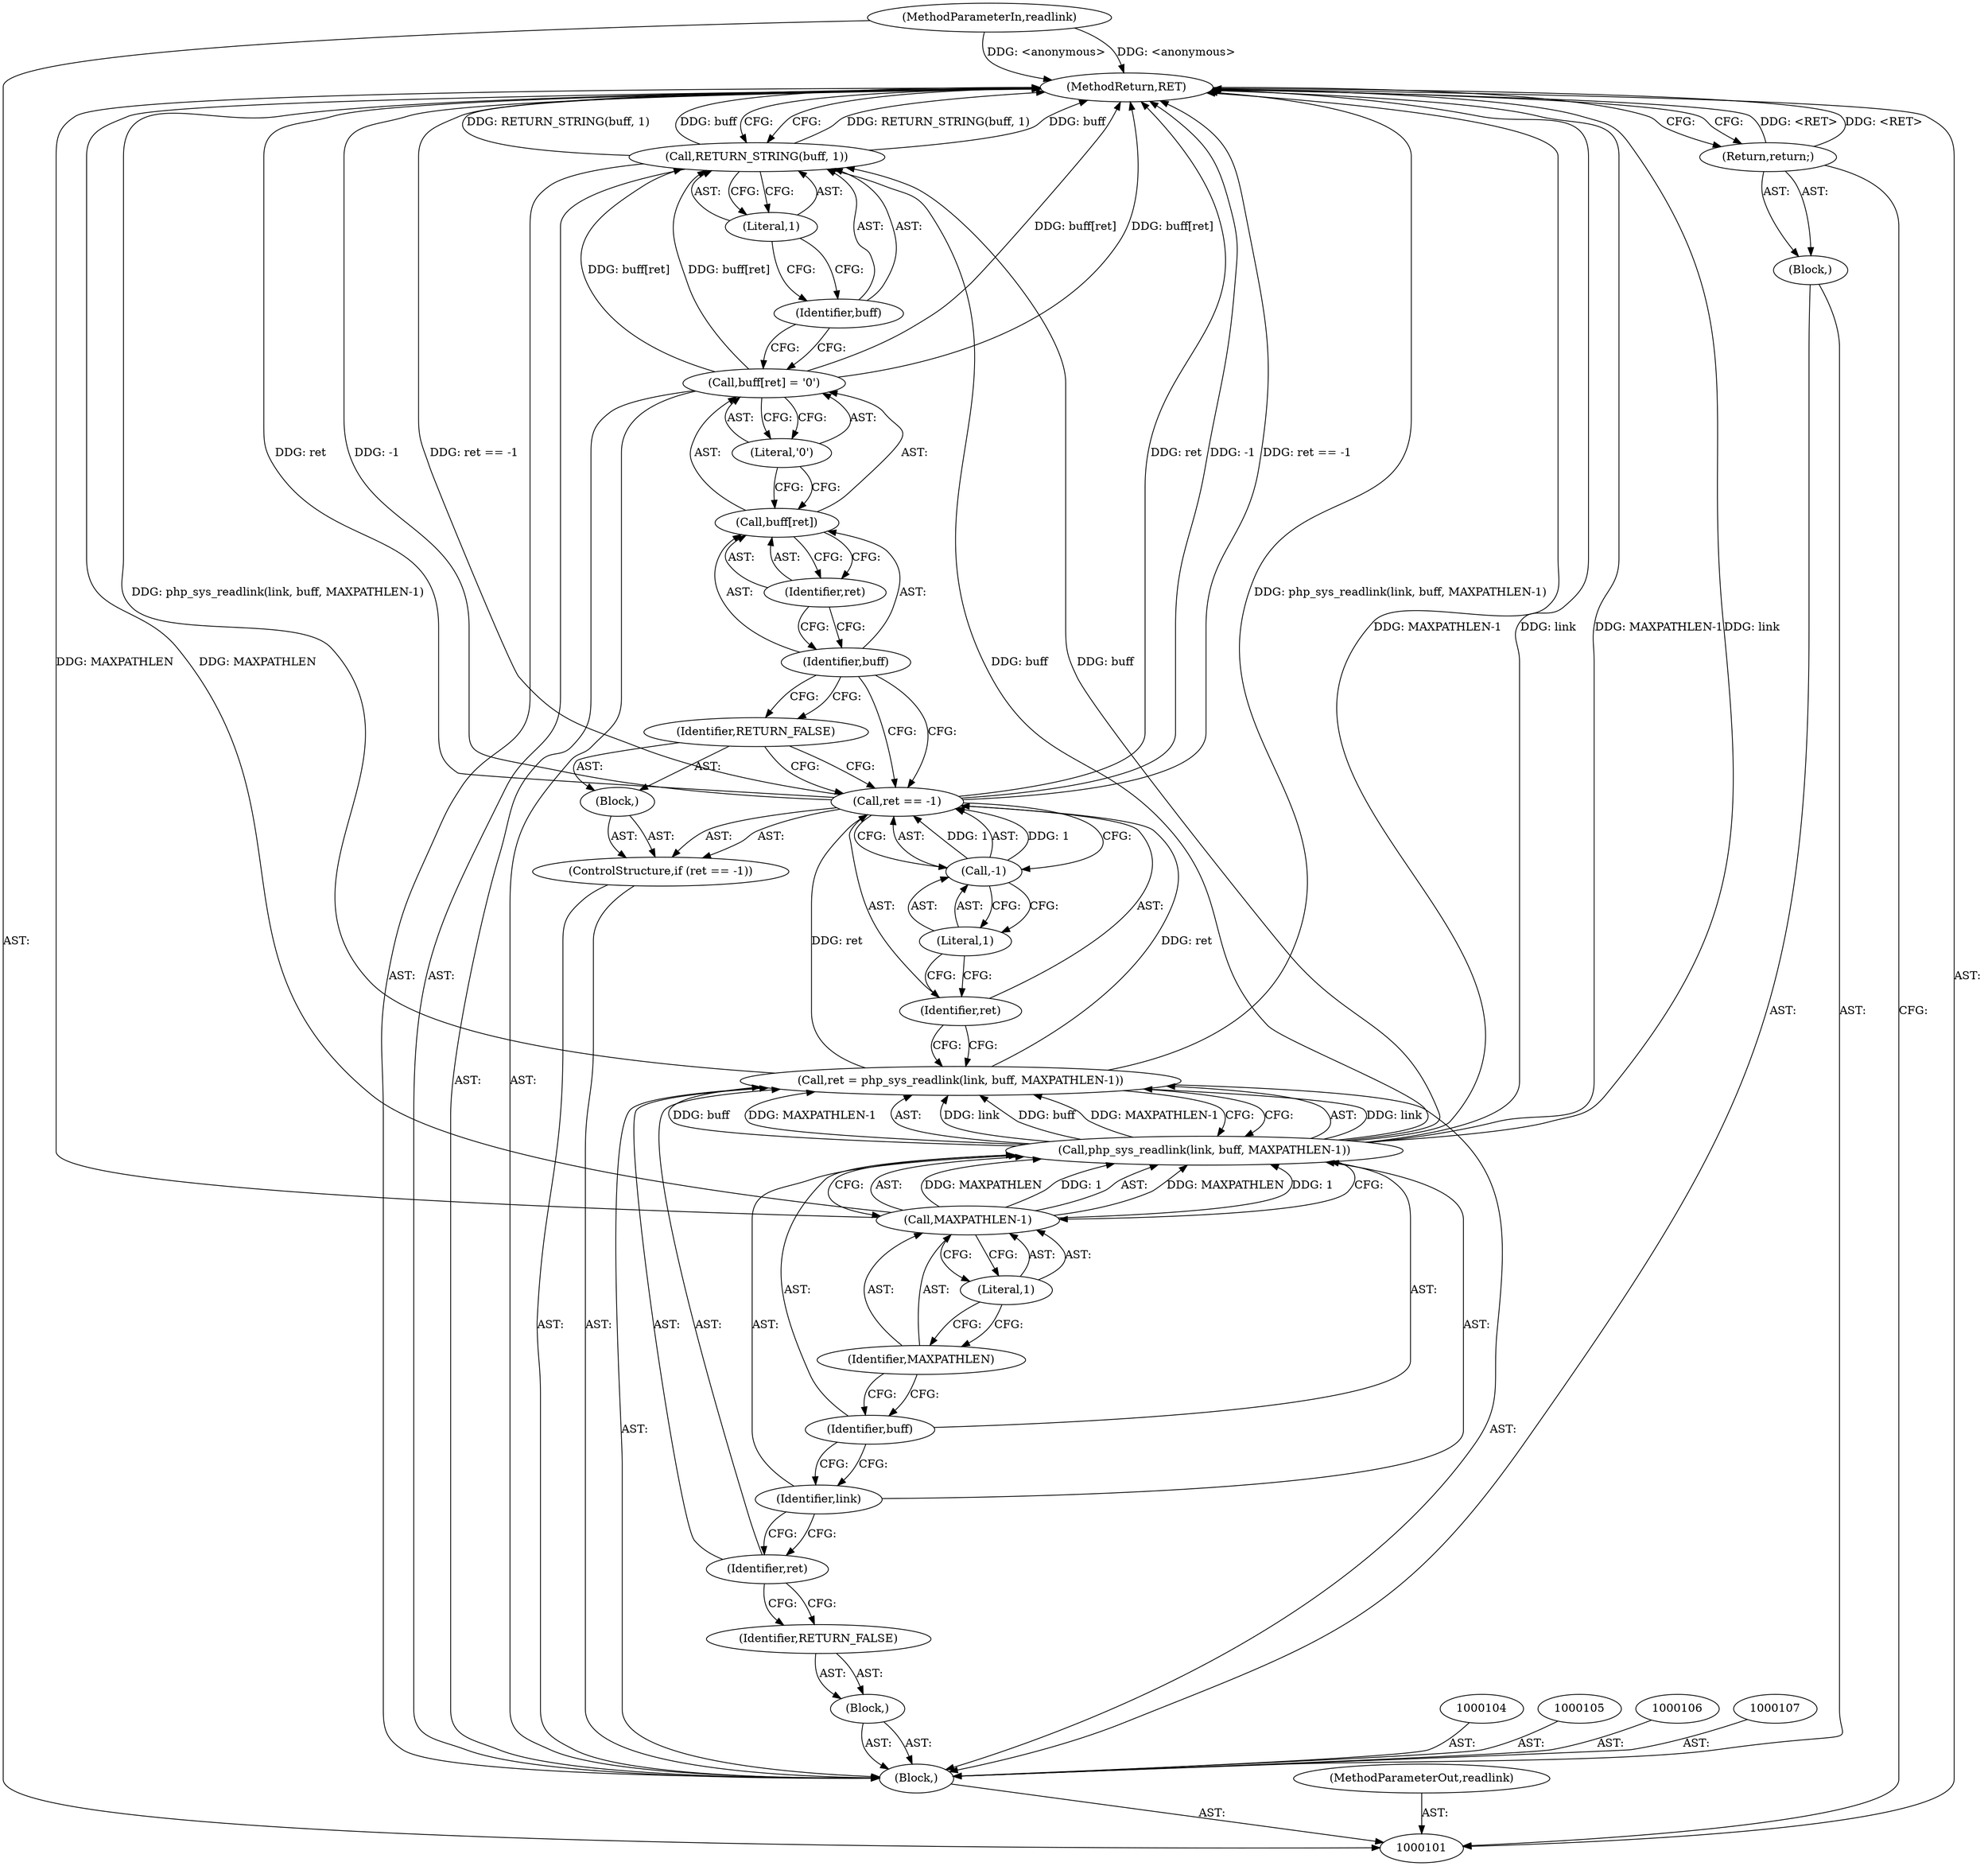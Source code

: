 digraph "0_php_4435b9142ff9813845d5c97ab29a5d637bedb257_6" {
"1000135" [label="(MethodReturn,RET)"];
"1000102" [label="(MethodParameterIn,readlink)"];
"1000179" [label="(MethodParameterOut,readlink)"];
"1000110" [label="(Block,)"];
"1000111" [label="(Identifier,RETURN_FALSE)"];
"1000112" [label="(Call,ret = php_sys_readlink(link, buff, MAXPATHLEN-1))"];
"1000113" [label="(Identifier,ret)"];
"1000115" [label="(Identifier,link)"];
"1000116" [label="(Identifier,buff)"];
"1000117" [label="(Call,MAXPATHLEN-1)"];
"1000118" [label="(Identifier,MAXPATHLEN)"];
"1000119" [label="(Literal,1)"];
"1000114" [label="(Call,php_sys_readlink(link, buff, MAXPATHLEN-1))"];
"1000120" [label="(ControlStructure,if (ret == -1))"];
"1000123" [label="(Call,-1)"];
"1000124" [label="(Literal,1)"];
"1000125" [label="(Block,)"];
"1000121" [label="(Call,ret == -1)"];
"1000122" [label="(Identifier,ret)"];
"1000126" [label="(Identifier,RETURN_FALSE)"];
"1000103" [label="(Block,)"];
"1000127" [label="(Call,buff[ret] = '\0')"];
"1000128" [label="(Call,buff[ret])"];
"1000129" [label="(Identifier,buff)"];
"1000131" [label="(Literal,'\0')"];
"1000130" [label="(Identifier,ret)"];
"1000132" [label="(Call,RETURN_STRING(buff, 1))"];
"1000133" [label="(Identifier,buff)"];
"1000134" [label="(Literal,1)"];
"1000108" [label="(Block,)"];
"1000109" [label="(Return,return;)"];
"1000135" -> "1000101"  [label="AST: "];
"1000135" -> "1000109"  [label="CFG: "];
"1000135" -> "1000132"  [label="CFG: "];
"1000114" -> "1000135"  [label="DDG: MAXPATHLEN-1"];
"1000114" -> "1000135"  [label="DDG: link"];
"1000112" -> "1000135"  [label="DDG: php_sys_readlink(link, buff, MAXPATHLEN-1)"];
"1000117" -> "1000135"  [label="DDG: MAXPATHLEN"];
"1000121" -> "1000135"  [label="DDG: ret"];
"1000121" -> "1000135"  [label="DDG: -1"];
"1000121" -> "1000135"  [label="DDG: ret == -1"];
"1000127" -> "1000135"  [label="DDG: buff[ret]"];
"1000132" -> "1000135"  [label="DDG: RETURN_STRING(buff, 1)"];
"1000132" -> "1000135"  [label="DDG: buff"];
"1000102" -> "1000135"  [label="DDG: <anonymous>"];
"1000109" -> "1000135"  [label="DDG: <RET>"];
"1000102" -> "1000101"  [label="AST: "];
"1000102" -> "1000135"  [label="DDG: <anonymous>"];
"1000179" -> "1000101"  [label="AST: "];
"1000110" -> "1000103"  [label="AST: "];
"1000111" -> "1000110"  [label="AST: "];
"1000111" -> "1000110"  [label="AST: "];
"1000113" -> "1000111"  [label="CFG: "];
"1000112" -> "1000103"  [label="AST: "];
"1000112" -> "1000114"  [label="CFG: "];
"1000113" -> "1000112"  [label="AST: "];
"1000114" -> "1000112"  [label="AST: "];
"1000122" -> "1000112"  [label="CFG: "];
"1000112" -> "1000135"  [label="DDG: php_sys_readlink(link, buff, MAXPATHLEN-1)"];
"1000114" -> "1000112"  [label="DDG: link"];
"1000114" -> "1000112"  [label="DDG: buff"];
"1000114" -> "1000112"  [label="DDG: MAXPATHLEN-1"];
"1000112" -> "1000121"  [label="DDG: ret"];
"1000113" -> "1000112"  [label="AST: "];
"1000113" -> "1000111"  [label="CFG: "];
"1000115" -> "1000113"  [label="CFG: "];
"1000115" -> "1000114"  [label="AST: "];
"1000115" -> "1000113"  [label="CFG: "];
"1000116" -> "1000115"  [label="CFG: "];
"1000116" -> "1000114"  [label="AST: "];
"1000116" -> "1000115"  [label="CFG: "];
"1000118" -> "1000116"  [label="CFG: "];
"1000117" -> "1000114"  [label="AST: "];
"1000117" -> "1000119"  [label="CFG: "];
"1000118" -> "1000117"  [label="AST: "];
"1000119" -> "1000117"  [label="AST: "];
"1000114" -> "1000117"  [label="CFG: "];
"1000117" -> "1000135"  [label="DDG: MAXPATHLEN"];
"1000117" -> "1000114"  [label="DDG: MAXPATHLEN"];
"1000117" -> "1000114"  [label="DDG: 1"];
"1000118" -> "1000117"  [label="AST: "];
"1000118" -> "1000116"  [label="CFG: "];
"1000119" -> "1000118"  [label="CFG: "];
"1000119" -> "1000117"  [label="AST: "];
"1000119" -> "1000118"  [label="CFG: "];
"1000117" -> "1000119"  [label="CFG: "];
"1000114" -> "1000112"  [label="AST: "];
"1000114" -> "1000117"  [label="CFG: "];
"1000115" -> "1000114"  [label="AST: "];
"1000116" -> "1000114"  [label="AST: "];
"1000117" -> "1000114"  [label="AST: "];
"1000112" -> "1000114"  [label="CFG: "];
"1000114" -> "1000135"  [label="DDG: MAXPATHLEN-1"];
"1000114" -> "1000135"  [label="DDG: link"];
"1000114" -> "1000112"  [label="DDG: link"];
"1000114" -> "1000112"  [label="DDG: buff"];
"1000114" -> "1000112"  [label="DDG: MAXPATHLEN-1"];
"1000117" -> "1000114"  [label="DDG: MAXPATHLEN"];
"1000117" -> "1000114"  [label="DDG: 1"];
"1000114" -> "1000132"  [label="DDG: buff"];
"1000120" -> "1000103"  [label="AST: "];
"1000121" -> "1000120"  [label="AST: "];
"1000125" -> "1000120"  [label="AST: "];
"1000123" -> "1000121"  [label="AST: "];
"1000123" -> "1000124"  [label="CFG: "];
"1000124" -> "1000123"  [label="AST: "];
"1000121" -> "1000123"  [label="CFG: "];
"1000123" -> "1000121"  [label="DDG: 1"];
"1000124" -> "1000123"  [label="AST: "];
"1000124" -> "1000122"  [label="CFG: "];
"1000123" -> "1000124"  [label="CFG: "];
"1000125" -> "1000120"  [label="AST: "];
"1000126" -> "1000125"  [label="AST: "];
"1000121" -> "1000120"  [label="AST: "];
"1000121" -> "1000123"  [label="CFG: "];
"1000122" -> "1000121"  [label="AST: "];
"1000123" -> "1000121"  [label="AST: "];
"1000126" -> "1000121"  [label="CFG: "];
"1000129" -> "1000121"  [label="CFG: "];
"1000121" -> "1000135"  [label="DDG: ret"];
"1000121" -> "1000135"  [label="DDG: -1"];
"1000121" -> "1000135"  [label="DDG: ret == -1"];
"1000112" -> "1000121"  [label="DDG: ret"];
"1000123" -> "1000121"  [label="DDG: 1"];
"1000122" -> "1000121"  [label="AST: "];
"1000122" -> "1000112"  [label="CFG: "];
"1000124" -> "1000122"  [label="CFG: "];
"1000126" -> "1000125"  [label="AST: "];
"1000126" -> "1000121"  [label="CFG: "];
"1000129" -> "1000126"  [label="CFG: "];
"1000103" -> "1000101"  [label="AST: "];
"1000104" -> "1000103"  [label="AST: "];
"1000105" -> "1000103"  [label="AST: "];
"1000106" -> "1000103"  [label="AST: "];
"1000107" -> "1000103"  [label="AST: "];
"1000108" -> "1000103"  [label="AST: "];
"1000110" -> "1000103"  [label="AST: "];
"1000112" -> "1000103"  [label="AST: "];
"1000120" -> "1000103"  [label="AST: "];
"1000127" -> "1000103"  [label="AST: "];
"1000132" -> "1000103"  [label="AST: "];
"1000127" -> "1000103"  [label="AST: "];
"1000127" -> "1000131"  [label="CFG: "];
"1000128" -> "1000127"  [label="AST: "];
"1000131" -> "1000127"  [label="AST: "];
"1000133" -> "1000127"  [label="CFG: "];
"1000127" -> "1000135"  [label="DDG: buff[ret]"];
"1000127" -> "1000132"  [label="DDG: buff[ret]"];
"1000128" -> "1000127"  [label="AST: "];
"1000128" -> "1000130"  [label="CFG: "];
"1000129" -> "1000128"  [label="AST: "];
"1000130" -> "1000128"  [label="AST: "];
"1000131" -> "1000128"  [label="CFG: "];
"1000129" -> "1000128"  [label="AST: "];
"1000129" -> "1000126"  [label="CFG: "];
"1000129" -> "1000121"  [label="CFG: "];
"1000130" -> "1000129"  [label="CFG: "];
"1000131" -> "1000127"  [label="AST: "];
"1000131" -> "1000128"  [label="CFG: "];
"1000127" -> "1000131"  [label="CFG: "];
"1000130" -> "1000128"  [label="AST: "];
"1000130" -> "1000129"  [label="CFG: "];
"1000128" -> "1000130"  [label="CFG: "];
"1000132" -> "1000103"  [label="AST: "];
"1000132" -> "1000134"  [label="CFG: "];
"1000133" -> "1000132"  [label="AST: "];
"1000134" -> "1000132"  [label="AST: "];
"1000135" -> "1000132"  [label="CFG: "];
"1000132" -> "1000135"  [label="DDG: RETURN_STRING(buff, 1)"];
"1000132" -> "1000135"  [label="DDG: buff"];
"1000127" -> "1000132"  [label="DDG: buff[ret]"];
"1000114" -> "1000132"  [label="DDG: buff"];
"1000133" -> "1000132"  [label="AST: "];
"1000133" -> "1000127"  [label="CFG: "];
"1000134" -> "1000133"  [label="CFG: "];
"1000134" -> "1000132"  [label="AST: "];
"1000134" -> "1000133"  [label="CFG: "];
"1000132" -> "1000134"  [label="CFG: "];
"1000108" -> "1000103"  [label="AST: "];
"1000109" -> "1000108"  [label="AST: "];
"1000109" -> "1000108"  [label="AST: "];
"1000109" -> "1000101"  [label="CFG: "];
"1000135" -> "1000109"  [label="CFG: "];
"1000109" -> "1000135"  [label="DDG: <RET>"];
}
